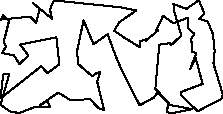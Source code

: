 unitsize(0.001cm);
// 27342.1
draw((3477,949)--(3393,782));
draw((3393,782)--(3502,1067));
draw((3502,1067)--(3430,1088));
draw((3430,1088)--(3423,1241));
draw((3423,1241)--(3404,1307));
draw((3404,1307)--(3468,1404));
draw((3468,1404)--(3364,1498));
draw((3364,1498)--(3359,1693));
draw((3359,1693)--(3098,1594));
draw((3098,1594)--(2916,1724));
draw((2916,1724)--(2790,1457));
draw((2790,1457)--(2835,1472));
draw((2835,1472)--(2609,1286));
draw((2609,1286)--(2643,1320));
draw((2643,1320)--(2502,1274));
draw((2502,1274)--(2503,1172));
draw((2503,1172)--(2243,1332));
draw((2243,1332)--(2053,1461));
draw((2053,1461)--(2143,1611));
draw((2143,1611)--(2445,1820));
draw((2445,1820)--(2164,1874));
draw((2164,1874)--(989,1997));
draw((989,1997)--(920,1835));
draw((920,1835)--(958,1670));
draw((958,1670)--(618,1953));
draw((618,1953)--(739,1850));
draw((739,1850)--(678,1599));
draw((678,1599)--(571,1711));
draw((571,1711)--(53,1657));
draw((53,1657)--(91,1732));
draw((91,1732)--(198,1632));
draw((198,1632)--(106,1267));
draw((106,1267)--(144,1185));
draw((144,1185)--(78,1066));
draw((78,1066)--(285,1029));
draw((285,1029)--(382,872));
draw((382,872)--(538,1023));
draw((538,1023)--(397,1217));
draw((397,1217)--(1034,1344));
draw((1034,1344)--(1086,868));
draw((1086,868)--(878,715));
draw((878,715)--(765,833));
draw((765,833)--(48,267));
draw((48,267)--(96,691));
draw((96,691)--(201,693));
draw((201,693)--(48,154));
draw((48,154)--(217,38));
draw((217,38)--(374,9));
draw((374,9)--(640,110));
draw((640,110)--(923,108));
draw((923,108)--(876,220));
draw((876,220)--(741,146));
draw((741,146)--(1067,371));
draw((1067,371)--(1280,237));
draw((1280,237)--(1628,253));
draw((1628,253)--(1782,93));
draw((1782,93)--(1878,59));
draw((1878,59)--(1754,559));
draw((1754,559)--(1806,733));
draw((1806,733)--(1741,712));
draw((1741,712)--(1668,658));
draw((1668,658)--(1419,872));
draw((1419,872)--(1398,1100));
draw((1398,1100)--(1513,1646));
draw((1513,1646)--(1689,1223));
draw((1689,1223)--(1937,1400));
draw((1937,1400)--(2081,1011));
draw((2081,1011)--(2186,766));
draw((2186,766)--(2502,146));
draw((2502,146)--(2753,283));
draw((2753,283)--(2823,376));
draw((2823,376)--(3035,152));
draw((3035,152)--(3431,78));
draw((3431,78)--(3048,1));
draw((3048,1)--(2977,39));
draw((2977,39)--(3019,189));
draw((3019,189)--(2779,435));
draw((2779,435)--(2849,1214));
draw((2849,1214)--(3029,1242));
draw((3029,1242)--(3061,1211));
draw((3061,1211)--(3239,1376));
draw((3239,1376)--(3105,1823));
draw((3105,1823)--(3104,1931));
draw((3104,1931)--(3083,1938));
draw((3083,1938)--(3326,1846));
draw((3326,1846)--(3548,1999));
draw((3548,1999)--(3646,1758));
draw((3646,1758)--(3551,1673));
draw((3551,1673)--(3702,1624));
draw((3702,1624)--(3796,1401));
draw((3796,1401)--(3825,1101));
draw((3825,1101)--(3803,886));
draw((3803,886)--(3972,329));
draw((3972,329)--(3941,258));
draw((3941,258)--(3527,41));
draw((3527,41)--(3232,324));
draw((3232,324)--(3230,380));
draw((3230,380)--(3613,523));
draw((3613,523)--(3479,1023));
draw((3479,1023)--(3477,949));
